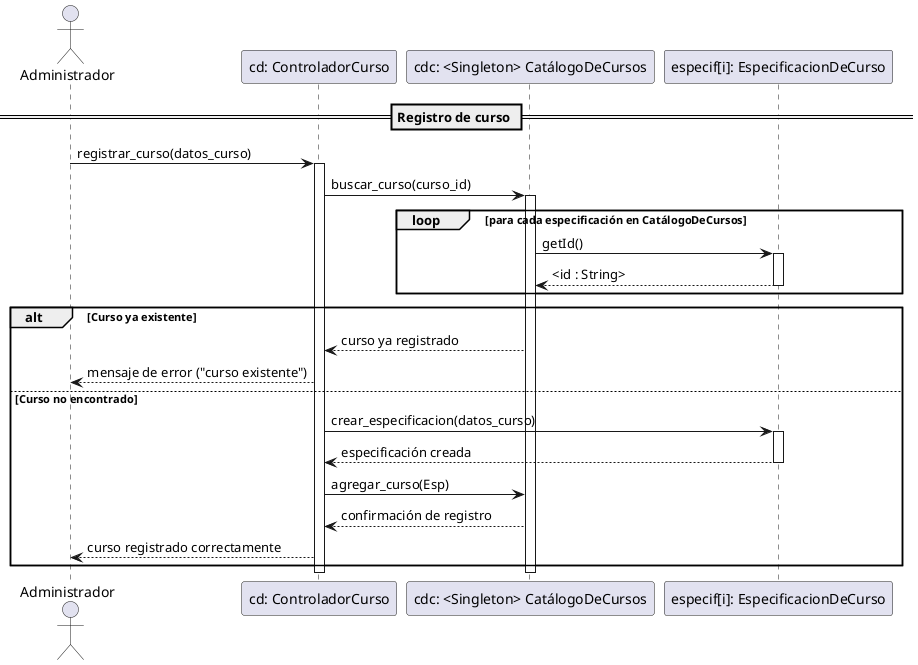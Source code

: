 @startuml
actor Administrador

participant "cd: ControladorCurso" as CC
participant "cdc: <Singleton> CatálogoDeCursos" as Cat
participant "especif[i]: EspecificacionDeCurso" as Esp

== Registro de curso ==
Administrador -> CC : registrar_curso(datos_curso)
activate CC

CC -> Cat : buscar_curso(curso_id)
activate Cat

loop para cada especificación en CatálogoDeCursos
    Cat -> Esp : getId()
    activate Esp
    Esp --> Cat : <id : String>
    deactivate Esp
end

alt Curso ya existente
    Cat --> CC : curso ya registrado
    CC --> Administrador : mensaje de error ("curso existente")
else Curso no encontrado
    CC -> Esp : crear_especificacion(datos_curso)
    activate Esp
    Esp --> CC : especificación creada
    deactivate Esp

    CC -> Cat : agregar_curso(Esp)
    Cat --> CC : confirmación de registro
    CC --> Administrador : curso registrado correctamente
end

deactivate Cat
deactivate CC
@enduml

